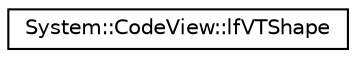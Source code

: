 digraph G
{
  edge [fontname="Helvetica",fontsize="10",labelfontname="Helvetica",labelfontsize="10"];
  node [fontname="Helvetica",fontsize="10",shape=record];
  rankdir="LR";
  Node1 [label="System::CodeView::lfVTShape",height=0.2,width=0.4,color="black", fillcolor="white", style="filled",URL="$struct_system_1_1_code_view_1_1lf_v_t_shape.html"];
}
